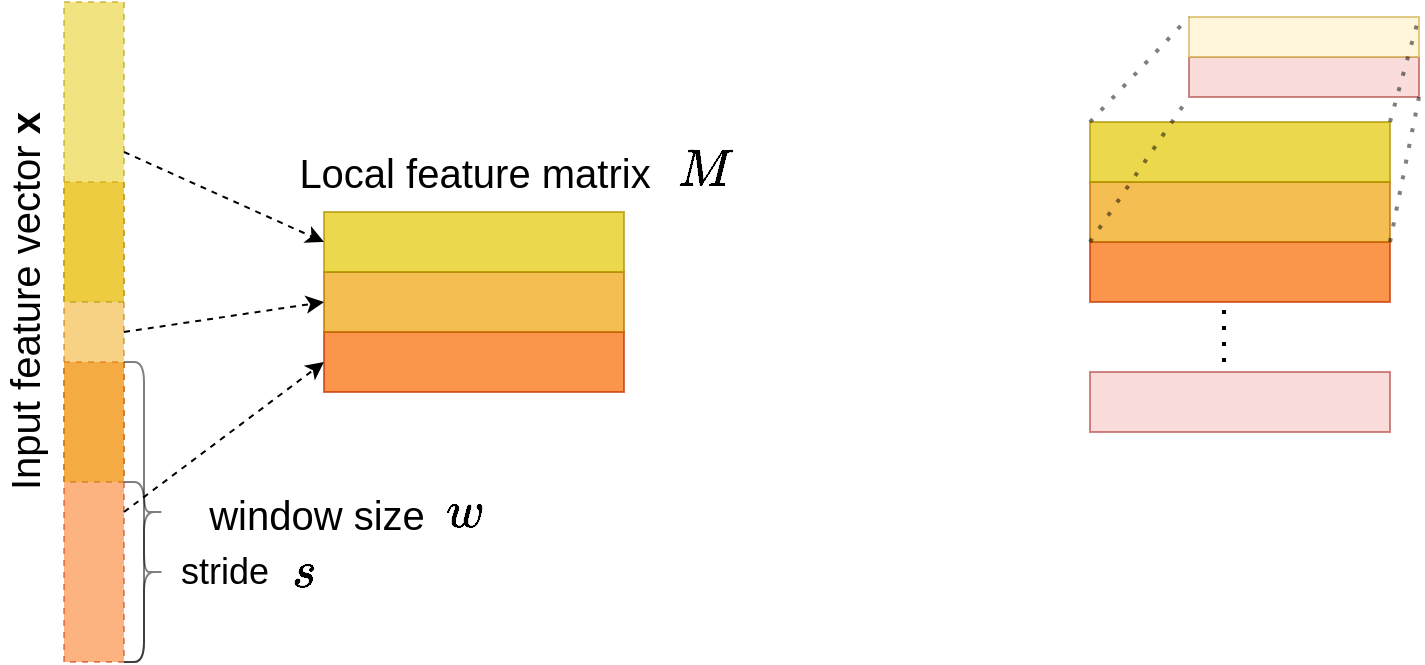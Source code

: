 <mxfile version="13.10.6" type="github">
  <diagram id="aq4iRbVSpHxAqp47M2av" name="Page-1">
    <mxGraphModel dx="878" dy="546" grid="1" gridSize="10" guides="1" tooltips="1" connect="1" arrows="1" fold="1" page="0" pageScale="1" pageWidth="827" pageHeight="1169" math="1" shadow="0">
      <root>
        <mxCell id="0" />
        <mxCell id="1" parent="0" />
        <mxCell id="JFULPdk7UiSNDiHIxE1C-34" value="" style="rounded=0;whiteSpace=wrap;html=1;strokeColor=#C73500;fillColor=#fa6800;opacity=50;dashed=1;fontColor=#ffffff;" parent="1" vertex="1">
          <mxGeometry x="160" y="200" width="30" height="150" as="geometry" />
        </mxCell>
        <mxCell id="JFULPdk7UiSNDiHIxE1C-35" value="" style="rounded=0;whiteSpace=wrap;html=1;strokeColor=#BD7000;fillColor=#f0a30a;opacity=50;dashed=1;fontColor=#ffffff;" parent="1" vertex="1">
          <mxGeometry x="160" y="110" width="30" height="150" as="geometry" />
        </mxCell>
        <mxCell id="JFULPdk7UiSNDiHIxE1C-36" value="" style="rounded=0;whiteSpace=wrap;html=1;strokeColor=#B09500;fillColor=#e3c800;opacity=50;dashed=1;fontColor=#ffffff;" parent="1" vertex="1">
          <mxGeometry x="160" y="20" width="30" height="150" as="geometry" />
        </mxCell>
        <mxCell id="JFULPdk7UiSNDiHIxE1C-38" value="" style="shape=curlyBracket;whiteSpace=wrap;html=1;rounded=1;strokeColor=#000000;fillColor=#D79B00;opacity=50;rotation=-180;" parent="1" vertex="1">
          <mxGeometry x="190" y="260" width="20" height="90" as="geometry" />
        </mxCell>
        <mxCell id="JFULPdk7UiSNDiHIxE1C-39" value="" style="shape=curlyBracket;whiteSpace=wrap;html=1;rounded=1;strokeColor=#000000;fillColor=#D79B00;opacity=50;rotation=-180;" parent="1" vertex="1">
          <mxGeometry x="190" y="200" width="20" height="150" as="geometry" />
        </mxCell>
        <mxCell id="JFULPdk7UiSNDiHIxE1C-41" value="&lt;font style=&quot;font-size: 18px&quot;&gt;stride&lt;/font&gt;" style="text;html=1;align=center;verticalAlign=middle;resizable=0;points=[];autosize=1;" parent="1" vertex="1">
          <mxGeometry x="210" y="295" width="60" height="20" as="geometry" />
        </mxCell>
        <mxCell id="JFULPdk7UiSNDiHIxE1C-42" value="&lt;font style=&quot;font-size: 20px&quot;&gt;window size&lt;/font&gt;" style="text;html=1;align=center;verticalAlign=middle;resizable=0;points=[];autosize=1;" parent="1" vertex="1">
          <mxGeometry x="226" y="266" width="120" height="20" as="geometry" />
        </mxCell>
        <mxCell id="JFULPdk7UiSNDiHIxE1C-44" value="&lt;font style=&quot;font-size: 20px&quot;&gt;Input feature vector &lt;b&gt;x&lt;/b&gt;&lt;br&gt;&lt;/font&gt;" style="text;html=1;align=center;verticalAlign=middle;resizable=0;points=[];autosize=1;rotation=-90;" parent="1" vertex="1">
          <mxGeometry x="40" y="160" width="200" height="20" as="geometry" />
        </mxCell>
        <mxCell id="JFULPdk7UiSNDiHIxE1C-45" value="" style="rounded=0;whiteSpace=wrap;html=1;strokeColor=#C73500;fillColor=#fa6800;opacity=70;fontColor=#ffffff;rotation=90;" parent="1" vertex="1">
          <mxGeometry x="350" y="125" width="30" height="150" as="geometry" />
        </mxCell>
        <mxCell id="JFULPdk7UiSNDiHIxE1C-46" value="" style="rounded=0;whiteSpace=wrap;html=1;strokeColor=#BD7000;fillColor=#f0a30a;opacity=70;fontColor=#ffffff;rotation=90;" parent="1" vertex="1">
          <mxGeometry x="350" y="95" width="30" height="150" as="geometry" />
        </mxCell>
        <mxCell id="JFULPdk7UiSNDiHIxE1C-47" value="" style="rounded=0;whiteSpace=wrap;html=1;strokeColor=#B09500;fillColor=#e3c800;opacity=70;fontColor=#ffffff;rotation=90;" parent="1" vertex="1">
          <mxGeometry x="350" y="65" width="30" height="150" as="geometry" />
        </mxCell>
        <mxCell id="JFULPdk7UiSNDiHIxE1C-48" value="" style="endArrow=classic;html=1;exitX=1;exitY=0.5;exitDx=0;exitDy=0;entryX=0.5;entryY=1;entryDx=0;entryDy=0;dashed=1;" parent="1" source="JFULPdk7UiSNDiHIxE1C-34" target="JFULPdk7UiSNDiHIxE1C-45" edge="1">
          <mxGeometry width="50" height="50" relative="1" as="geometry">
            <mxPoint x="340" y="210" as="sourcePoint" />
            <mxPoint x="240" y="210" as="targetPoint" />
          </mxGeometry>
        </mxCell>
        <mxCell id="JFULPdk7UiSNDiHIxE1C-49" value="" style="endArrow=classic;html=1;exitX=1;exitY=0.5;exitDx=0;exitDy=0;entryX=0.5;entryY=1;entryDx=0;entryDy=0;dashed=1;" parent="1" source="JFULPdk7UiSNDiHIxE1C-35" target="JFULPdk7UiSNDiHIxE1C-46" edge="1">
          <mxGeometry width="50" height="50" relative="1" as="geometry">
            <mxPoint x="190.0" y="195" as="sourcePoint" />
            <mxPoint x="280.0" y="145" as="targetPoint" />
          </mxGeometry>
        </mxCell>
        <mxCell id="JFULPdk7UiSNDiHIxE1C-50" value="" style="endArrow=classic;html=1;exitX=1;exitY=0.5;exitDx=0;exitDy=0;entryX=0.5;entryY=1;entryDx=0;entryDy=0;dashed=1;" parent="1" source="JFULPdk7UiSNDiHIxE1C-36" target="JFULPdk7UiSNDiHIxE1C-47" edge="1">
          <mxGeometry width="50" height="50" relative="1" as="geometry">
            <mxPoint x="205.0" y="100" as="sourcePoint" />
            <mxPoint x="295.0" y="110" as="targetPoint" />
          </mxGeometry>
        </mxCell>
        <mxCell id="JFULPdk7UiSNDiHIxE1C-51" value="&lt;font style=&quot;font-size: 20px&quot;&gt;Local feature matrix&lt;/font&gt;" style="text;html=1;align=center;verticalAlign=middle;resizable=0;points=[];autosize=1;" parent="1" vertex="1">
          <mxGeometry x="270" y="95" width="190" height="20" as="geometry" />
        </mxCell>
        <mxCell id="JFULPdk7UiSNDiHIxE1C-52" value="" style="rounded=0;whiteSpace=wrap;html=1;strokeColor=#C73500;fillColor=#fa6800;opacity=70;fontColor=#ffffff;rotation=90;" parent="1" vertex="1">
          <mxGeometry x="733" y="80" width="30" height="150" as="geometry" />
        </mxCell>
        <mxCell id="JFULPdk7UiSNDiHIxE1C-53" value="" style="rounded=0;whiteSpace=wrap;html=1;strokeColor=#BD7000;fillColor=#f0a30a;opacity=70;fontColor=#ffffff;rotation=90;" parent="1" vertex="1">
          <mxGeometry x="733" y="50" width="30" height="150" as="geometry" />
        </mxCell>
        <mxCell id="JFULPdk7UiSNDiHIxE1C-54" value="" style="rounded=0;whiteSpace=wrap;html=1;strokeColor=#B09500;fillColor=#e3c800;opacity=70;fontColor=#ffffff;rotation=90;" parent="1" vertex="1">
          <mxGeometry x="733" y="20" width="30" height="150" as="geometry" />
        </mxCell>
        <mxCell id="JFULPdk7UiSNDiHIxE1C-55" value="" style="endArrow=none;dashed=1;html=1;dashPattern=1 3;strokeWidth=2;" parent="1" edge="1">
          <mxGeometry width="50" height="50" relative="1" as="geometry">
            <mxPoint x="740" y="200" as="sourcePoint" />
            <mxPoint x="740" y="170" as="targetPoint" />
          </mxGeometry>
        </mxCell>
        <mxCell id="JFULPdk7UiSNDiHIxE1C-56" value="" style="rounded=0;whiteSpace=wrap;html=1;strokeColor=#b85450;fillColor=#f8cecc;opacity=70;rotation=90;" parent="1" vertex="1">
          <mxGeometry x="733" y="145" width="30" height="150" as="geometry" />
        </mxCell>
        <mxCell id="JFULPdk7UiSNDiHIxE1C-59" value="" style="rounded=0;whiteSpace=wrap;html=1;strokeColor=#b85450;fillColor=#f8cecc;opacity=70;rotation=90;" parent="1" vertex="1">
          <mxGeometry x="770" width="20" height="115" as="geometry" />
        </mxCell>
        <mxCell id="JFULPdk7UiSNDiHIxE1C-60" value="" style="rounded=0;whiteSpace=wrap;html=1;strokeColor=#d6b656;fillColor=#fff2cc;opacity=70;rotation=90;" parent="1" vertex="1">
          <mxGeometry x="770" y="-20" width="20" height="115" as="geometry" />
        </mxCell>
        <mxCell id="JFULPdk7UiSNDiHIxE1C-61" value="" style="endArrow=none;dashed=1;html=1;dashPattern=1 3;strokeWidth=2;exitX=0;exitY=1;exitDx=0;exitDy=0;entryX=0;entryY=1;entryDx=0;entryDy=0;opacity=50;" parent="1" source="JFULPdk7UiSNDiHIxE1C-54" target="JFULPdk7UiSNDiHIxE1C-60" edge="1">
          <mxGeometry width="50" height="50" relative="1" as="geometry">
            <mxPoint x="670" y="80" as="sourcePoint" />
            <mxPoint x="720" y="30" as="targetPoint" />
          </mxGeometry>
        </mxCell>
        <mxCell id="JFULPdk7UiSNDiHIxE1C-62" value="" style="endArrow=none;dashed=1;html=1;dashPattern=1 3;strokeWidth=2;exitX=1;exitY=1;exitDx=0;exitDy=0;entryX=1;entryY=1;entryDx=0;entryDy=0;opacity=50;" parent="1" source="JFULPdk7UiSNDiHIxE1C-53" target="JFULPdk7UiSNDiHIxE1C-59" edge="1">
          <mxGeometry width="50" height="50" relative="1" as="geometry">
            <mxPoint x="600" y="120.0" as="sourcePoint" />
            <mxPoint x="647" y="70.0" as="targetPoint" />
          </mxGeometry>
        </mxCell>
        <mxCell id="JFULPdk7UiSNDiHIxE1C-63" value="" style="endArrow=none;dashed=1;html=1;dashPattern=1 3;strokeWidth=2;exitX=0;exitY=0;exitDx=0;exitDy=0;entryX=0;entryY=0;entryDx=0;entryDy=0;opacity=50;" parent="1" source="JFULPdk7UiSNDiHIxE1C-54" target="JFULPdk7UiSNDiHIxE1C-60" edge="1">
          <mxGeometry width="50" height="50" relative="1" as="geometry">
            <mxPoint x="850" y="125.0" as="sourcePoint" />
            <mxPoint x="897" y="75.0" as="targetPoint" />
          </mxGeometry>
        </mxCell>
        <mxCell id="JFULPdk7UiSNDiHIxE1C-64" value="" style="endArrow=none;dashed=1;html=1;dashPattern=1 3;strokeWidth=2;exitX=1;exitY=0;exitDx=0;exitDy=0;entryX=1;entryY=0;entryDx=0;entryDy=0;opacity=50;" parent="1" source="JFULPdk7UiSNDiHIxE1C-53" target="JFULPdk7UiSNDiHIxE1C-59" edge="1">
          <mxGeometry width="50" height="50" relative="1" as="geometry">
            <mxPoint x="860" y="142.5" as="sourcePoint" />
            <mxPoint x="874.5" y="90.0" as="targetPoint" />
          </mxGeometry>
        </mxCell>
        <mxCell id="FGNfgFUYK2UroY3YNAME-1" value="&lt;font style=&quot;font-size: 22px&quot;&gt;$$w$$&lt;/font&gt;" style="text;html=1;align=center;verticalAlign=middle;resizable=0;points=[];autosize=1;" vertex="1" parent="1">
          <mxGeometry x="320" y="265" width="80" height="20" as="geometry" />
        </mxCell>
        <mxCell id="FGNfgFUYK2UroY3YNAME-2" value="&lt;font style=&quot;font-size: 22px&quot;&gt;$$s$$&lt;/font&gt;" style="text;html=1;align=center;verticalAlign=middle;resizable=0;points=[];autosize=1;" vertex="1" parent="1">
          <mxGeometry x="240" y="295" width="80" height="20" as="geometry" />
        </mxCell>
        <mxCell id="FGNfgFUYK2UroY3YNAME-3" value="&lt;font style=&quot;font-size: 22px&quot;&gt;$$M$$&lt;/font&gt;" style="text;html=1;align=center;verticalAlign=middle;resizable=0;points=[];autosize=1;" vertex="1" parent="1">
          <mxGeometry x="440" y="95" width="80" height="20" as="geometry" />
        </mxCell>
      </root>
    </mxGraphModel>
  </diagram>
</mxfile>
